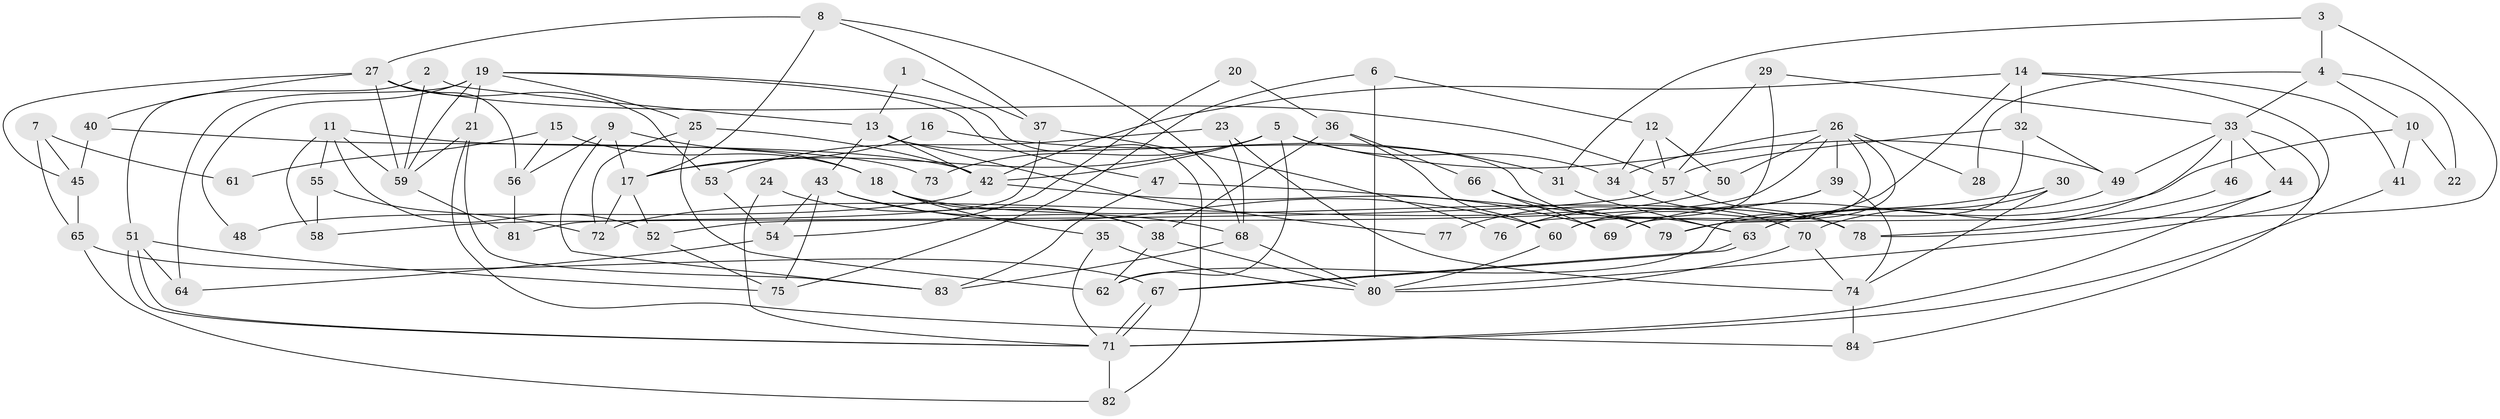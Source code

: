 // Generated by graph-tools (version 1.1) at 2025/02/03/09/25 03:02:12]
// undirected, 84 vertices, 168 edges
graph export_dot {
graph [start="1"]
  node [color=gray90,style=filled];
  1;
  2;
  3;
  4;
  5;
  6;
  7;
  8;
  9;
  10;
  11;
  12;
  13;
  14;
  15;
  16;
  17;
  18;
  19;
  20;
  21;
  22;
  23;
  24;
  25;
  26;
  27;
  28;
  29;
  30;
  31;
  32;
  33;
  34;
  35;
  36;
  37;
  38;
  39;
  40;
  41;
  42;
  43;
  44;
  45;
  46;
  47;
  48;
  49;
  50;
  51;
  52;
  53;
  54;
  55;
  56;
  57;
  58;
  59;
  60;
  61;
  62;
  63;
  64;
  65;
  66;
  67;
  68;
  69;
  70;
  71;
  72;
  73;
  74;
  75;
  76;
  77;
  78;
  79;
  80;
  81;
  82;
  83;
  84;
  1 -- 13;
  1 -- 37;
  2 -- 13;
  2 -- 51;
  2 -- 59;
  3 -- 4;
  3 -- 79;
  3 -- 31;
  4 -- 33;
  4 -- 10;
  4 -- 22;
  4 -- 28;
  5 -- 62;
  5 -- 17;
  5 -- 34;
  5 -- 42;
  5 -- 49;
  5 -- 73;
  6 -- 80;
  6 -- 12;
  6 -- 75;
  7 -- 45;
  7 -- 65;
  7 -- 61;
  8 -- 17;
  8 -- 68;
  8 -- 27;
  8 -- 37;
  9 -- 17;
  9 -- 18;
  9 -- 56;
  9 -- 83;
  10 -- 69;
  10 -- 41;
  10 -- 22;
  11 -- 42;
  11 -- 55;
  11 -- 52;
  11 -- 58;
  11 -- 59;
  12 -- 57;
  12 -- 34;
  12 -- 50;
  13 -- 63;
  13 -- 43;
  13 -- 42;
  13 -- 77;
  14 -- 42;
  14 -- 32;
  14 -- 41;
  14 -- 60;
  14 -- 80;
  15 -- 18;
  15 -- 56;
  15 -- 61;
  16 -- 17;
  16 -- 31;
  17 -- 72;
  17 -- 52;
  18 -- 35;
  18 -- 38;
  18 -- 78;
  19 -- 64;
  19 -- 59;
  19 -- 21;
  19 -- 25;
  19 -- 47;
  19 -- 48;
  19 -- 82;
  20 -- 54;
  20 -- 36;
  21 -- 59;
  21 -- 83;
  21 -- 84;
  23 -- 74;
  23 -- 68;
  23 -- 53;
  24 -- 71;
  24 -- 38;
  25 -- 42;
  25 -- 62;
  25 -- 72;
  26 -- 69;
  26 -- 60;
  26 -- 28;
  26 -- 34;
  26 -- 39;
  26 -- 50;
  26 -- 52;
  27 -- 59;
  27 -- 40;
  27 -- 45;
  27 -- 53;
  27 -- 56;
  27 -- 57;
  29 -- 76;
  29 -- 33;
  29 -- 57;
  30 -- 63;
  30 -- 74;
  30 -- 79;
  31 -- 63;
  32 -- 49;
  32 -- 57;
  32 -- 62;
  33 -- 49;
  33 -- 44;
  33 -- 46;
  33 -- 63;
  33 -- 84;
  34 -- 70;
  35 -- 80;
  35 -- 71;
  36 -- 38;
  36 -- 60;
  36 -- 66;
  37 -- 81;
  37 -- 76;
  38 -- 62;
  38 -- 80;
  39 -- 74;
  39 -- 76;
  39 -- 77;
  40 -- 45;
  40 -- 73;
  41 -- 71;
  42 -- 48;
  42 -- 69;
  43 -- 75;
  43 -- 68;
  43 -- 54;
  43 -- 60;
  44 -- 71;
  44 -- 78;
  45 -- 65;
  46 -- 78;
  47 -- 83;
  47 -- 79;
  49 -- 70;
  50 -- 72;
  51 -- 71;
  51 -- 71;
  51 -- 75;
  51 -- 64;
  52 -- 75;
  53 -- 54;
  54 -- 64;
  55 -- 72;
  55 -- 58;
  56 -- 81;
  57 -- 58;
  57 -- 78;
  59 -- 81;
  60 -- 80;
  63 -- 67;
  63 -- 67;
  65 -- 82;
  65 -- 67;
  66 -- 79;
  66 -- 69;
  67 -- 71;
  67 -- 71;
  68 -- 83;
  68 -- 80;
  70 -- 80;
  70 -- 74;
  71 -- 82;
  74 -- 84;
}
